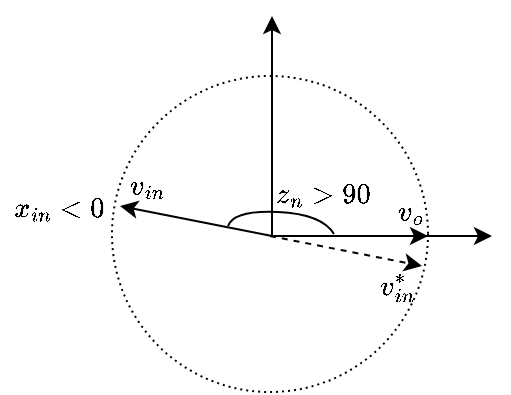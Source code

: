 <mxfile version="22.1.7" type="device">
  <diagram name="Página-1" id="fji9JL-fsGwnYNeOaUpJ">
    <mxGraphModel dx="347" dy="224" grid="1" gridSize="10" guides="1" tooltips="1" connect="1" arrows="1" fold="1" page="1" pageScale="1" pageWidth="827" pageHeight="1169" math="1" shadow="0">
      <root>
        <mxCell id="0" />
        <mxCell id="1" parent="0" />
        <mxCell id="mQKUvRmvB-QY3dMviAYL-4" value="" style="ellipse;whiteSpace=wrap;html=1;aspect=fixed;dashed=1;dashPattern=1 2;" vertex="1" parent="1">
          <mxGeometry x="80" y="120" width="158" height="158" as="geometry" />
        </mxCell>
        <mxCell id="mQKUvRmvB-QY3dMviAYL-1" value="" style="endArrow=classic;html=1;rounded=0;" edge="1" parent="1">
          <mxGeometry width="50" height="50" relative="1" as="geometry">
            <mxPoint x="160" y="200" as="sourcePoint" />
            <mxPoint x="160" y="90" as="targetPoint" />
          </mxGeometry>
        </mxCell>
        <mxCell id="mQKUvRmvB-QY3dMviAYL-2" value="" style="endArrow=classic;html=1;rounded=0;" edge="1" parent="1">
          <mxGeometry width="50" height="50" relative="1" as="geometry">
            <mxPoint x="160" y="200" as="sourcePoint" />
            <mxPoint x="270" y="200" as="targetPoint" />
          </mxGeometry>
        </mxCell>
        <mxCell id="mQKUvRmvB-QY3dMviAYL-6" value="" style="endArrow=classic;html=1;rounded=0;" edge="1" parent="1">
          <mxGeometry width="50" height="50" relative="1" as="geometry">
            <mxPoint x="160" y="200" as="sourcePoint" />
            <mxPoint x="84" y="185" as="targetPoint" />
          </mxGeometry>
        </mxCell>
        <mxCell id="mQKUvRmvB-QY3dMviAYL-11" value="$$v_{in}$$" style="text;html=1;strokeColor=none;fillColor=none;align=center;verticalAlign=middle;whiteSpace=wrap;rounded=0;" vertex="1" parent="1">
          <mxGeometry x="68" y="160" width="60" height="30" as="geometry" />
        </mxCell>
        <mxCell id="mQKUvRmvB-QY3dMviAYL-12" value="$$v_o$$" style="text;html=1;strokeColor=none;fillColor=none;align=center;verticalAlign=middle;whiteSpace=wrap;rounded=0;" vertex="1" parent="1">
          <mxGeometry x="200" y="173" width="60" height="30" as="geometry" />
        </mxCell>
        <mxCell id="mQKUvRmvB-QY3dMviAYL-14" value="$$x_{in} &amp;lt; 0 $$&amp;nbsp;" style="text;html=1;strokeColor=none;fillColor=none;align=center;verticalAlign=middle;whiteSpace=wrap;rounded=0;" vertex="1" parent="1">
          <mxGeometry x="24" y="178" width="60" height="30" as="geometry" />
        </mxCell>
        <mxCell id="mQKUvRmvB-QY3dMviAYL-16" value="" style="endArrow=classic;html=1;rounded=0;dashed=1;" edge="1" parent="1">
          <mxGeometry width="50" height="50" relative="1" as="geometry">
            <mxPoint x="159" y="200" as="sourcePoint" />
            <mxPoint x="235" y="215" as="targetPoint" />
          </mxGeometry>
        </mxCell>
        <mxCell id="mQKUvRmvB-QY3dMviAYL-30" value="$$v_{in}^*$$" style="text;html=1;strokeColor=none;fillColor=none;align=center;verticalAlign=middle;whiteSpace=wrap;rounded=0;" vertex="1" parent="1">
          <mxGeometry x="193" y="210" width="60" height="30" as="geometry" />
        </mxCell>
        <mxCell id="mQKUvRmvB-QY3dMviAYL-32" value="" style="curved=1;endArrow=none;html=1;rounded=0;endFill=0;" edge="1" parent="1">
          <mxGeometry width="50" height="50" relative="1" as="geometry">
            <mxPoint x="138" y="195" as="sourcePoint" />
            <mxPoint x="191" y="199" as="targetPoint" />
            <Array as="points">
              <mxPoint x="141" y="187" />
              <mxPoint x="185" y="189" />
            </Array>
          </mxGeometry>
        </mxCell>
        <mxCell id="mQKUvRmvB-QY3dMviAYL-34" value="" style="endArrow=classic;html=1;rounded=0;" edge="1" parent="1">
          <mxGeometry width="50" height="50" relative="1" as="geometry">
            <mxPoint x="165" y="200" as="sourcePoint" />
            <mxPoint x="238" y="200" as="targetPoint" />
          </mxGeometry>
        </mxCell>
        <mxCell id="mQKUvRmvB-QY3dMviAYL-35" value="$$z_n &amp;gt; 90$$" style="text;html=1;strokeColor=none;fillColor=none;align=center;verticalAlign=middle;whiteSpace=wrap;rounded=0;" vertex="1" parent="1">
          <mxGeometry x="156" y="164" width="60" height="30" as="geometry" />
        </mxCell>
      </root>
    </mxGraphModel>
  </diagram>
</mxfile>
